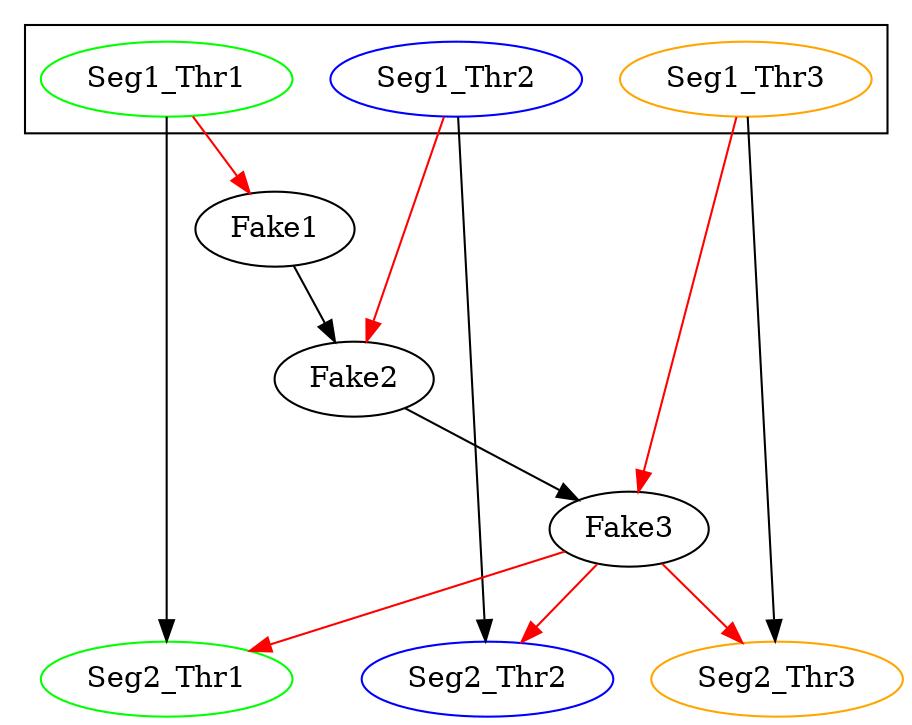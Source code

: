 digraph barrier1 {
  Seg1_Thr1 [color = green];
  Seg2_Thr1 [color = green];
  
  Seg1_Thr2 [color = blue];
  Seg2_Thr2 [color = blue];

  Seg1_Thr3 [color = orange];
  Seg2_Thr3 [color = orange];

  Seg1_Thr1 -> Seg2_Thr1;
  Seg1_Thr2 -> Seg2_Thr2;
  Seg1_Thr3 -> Seg2_Thr3;

  subgraph cluster1 {
    Seg1_Thr1;
    Seg1_Thr2;
    Seg1_Thr3;
  }


  Seg1_Thr1 -> Fake1 [color = red];
  Seg1_Thr2 -> Fake2 [color = red];
  Seg1_Thr3 -> Fake3 [color = red];

  Fake1 -> Fake2 -> Fake3;
  Fake3 -> Seg2_Thr1 [color = red];
  Fake3 -> Seg2_Thr2 [color = red];
  Fake3 -> Seg2_Thr3 [color = red];

}
